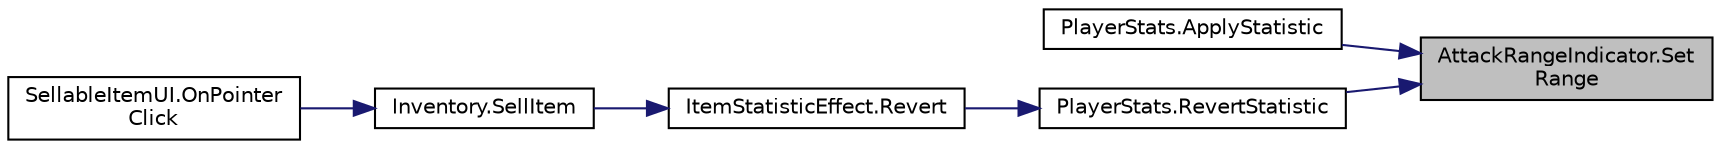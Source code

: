 digraph "AttackRangeIndicator.SetRange"
{
 // INTERACTIVE_SVG=YES
 // LATEX_PDF_SIZE
  bgcolor="transparent";
  edge [fontname="Helvetica",fontsize="10",labelfontname="Helvetica",labelfontsize="10"];
  node [fontname="Helvetica",fontsize="10",shape=record];
  rankdir="RL";
  Node1 [label="AttackRangeIndicator.Set\lRange",height=0.2,width=0.4,color="black", fillcolor="grey75", style="filled", fontcolor="black",tooltip=" "];
  Node1 -> Node2 [dir="back",color="midnightblue",fontsize="10",style="solid",fontname="Helvetica"];
  Node2 [label="PlayerStats.ApplyStatistic",height=0.2,width=0.4,color="black",URL="$class_player_stats.html#a3507e028445e5b53fa9adf640b83c7e8",tooltip=" "];
  Node1 -> Node3 [dir="back",color="midnightblue",fontsize="10",style="solid",fontname="Helvetica"];
  Node3 [label="PlayerStats.RevertStatistic",height=0.2,width=0.4,color="black",URL="$class_player_stats.html#a85d656089081a1fae4eb9c531f44eaee",tooltip=" "];
  Node3 -> Node4 [dir="back",color="midnightblue",fontsize="10",style="solid",fontname="Helvetica"];
  Node4 [label="ItemStatisticEffect.Revert",height=0.2,width=0.4,color="black",URL="$class_item_statistic_effect.html#a7e60cf01d0ee7f4b00fe817a36a7b2b4",tooltip=" "];
  Node4 -> Node5 [dir="back",color="midnightblue",fontsize="10",style="solid",fontname="Helvetica"];
  Node5 [label="Inventory.SellItem",height=0.2,width=0.4,color="black",URL="$class_inventory.html#af1e7ae193e520340f457705d73e27607",tooltip=" "];
  Node5 -> Node6 [dir="back",color="midnightblue",fontsize="10",style="solid",fontname="Helvetica"];
  Node6 [label="SellableItemUI.OnPointer\lClick",height=0.2,width=0.4,color="black",URL="$class_sellable_item_u_i.html#acf95fddf5bd754193101c046807a195c",tooltip=" "];
}
